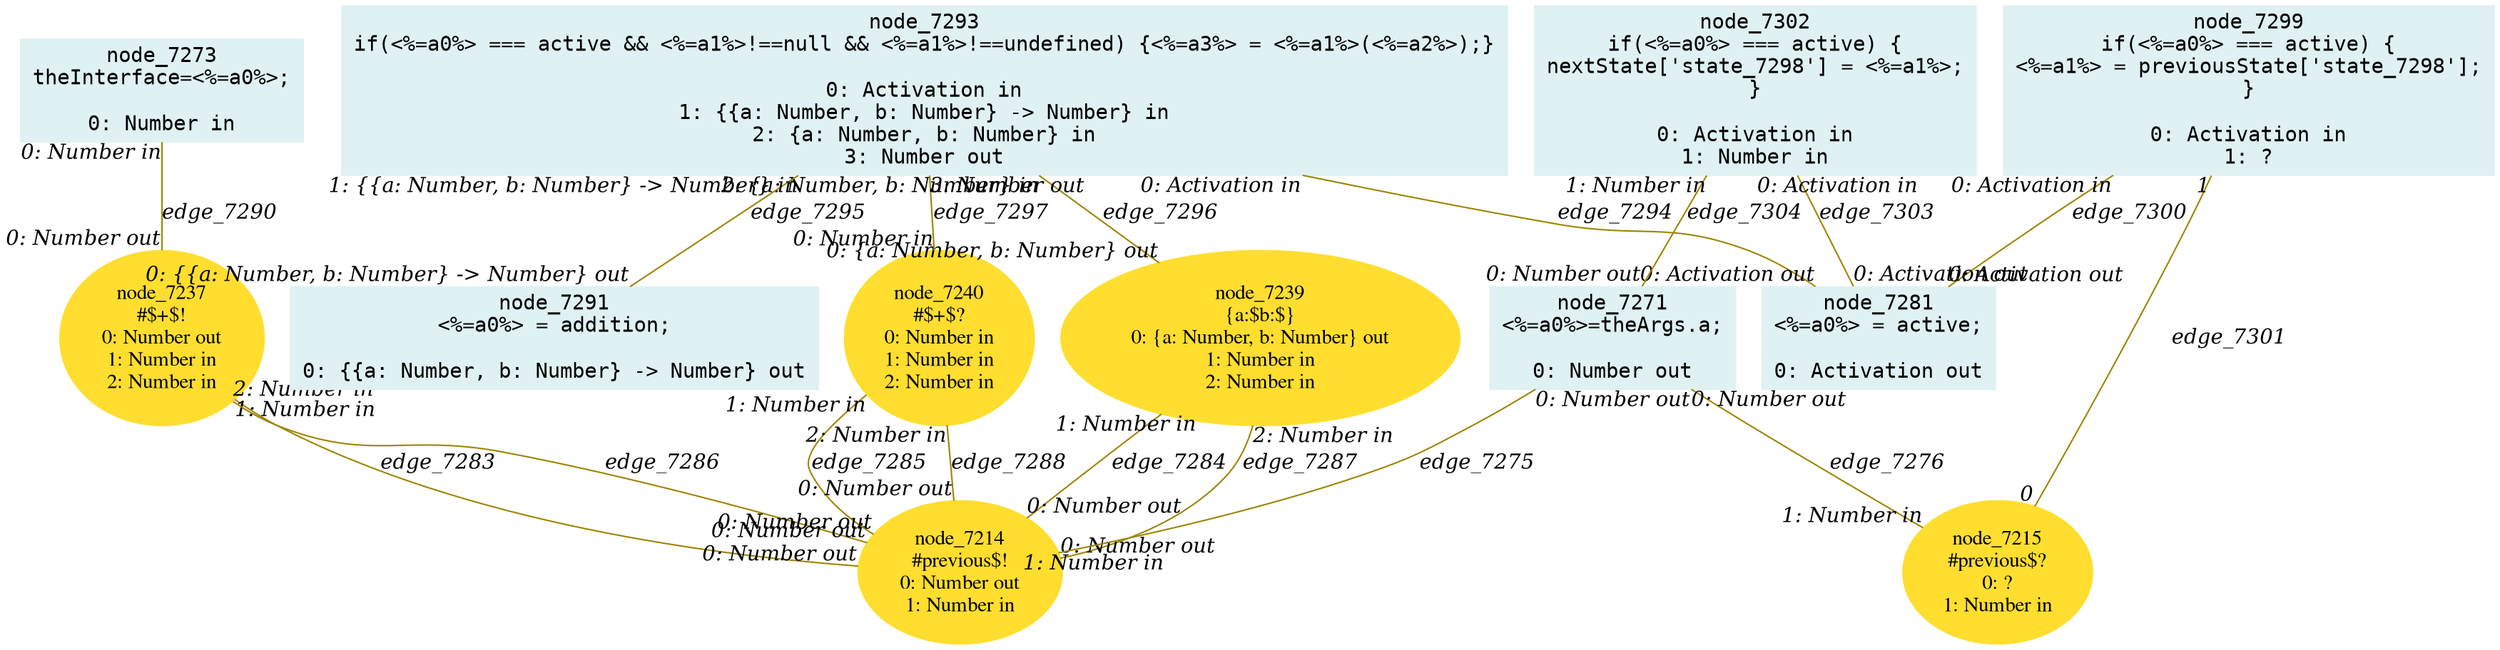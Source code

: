 digraph g{node_7214 [shape="ellipse", style="filled", color="#ffde2f", fontname="Times", label="node_7214
#previous$!
0: Number out
1: Number in" ]
node_7215 [shape="ellipse", style="filled", color="#ffde2f", fontname="Times", label="node_7215
#previous$?
0: ?
1: Number in" ]
node_7237 [shape="ellipse", style="filled", color="#ffde2f", fontname="Times", label="node_7237
#$+$!
0: Number out
1: Number in
2: Number in" ]
node_7239 [shape="ellipse", style="filled", color="#ffde2f", fontname="Times", label="node_7239
{a:$b:$}
0: {a: Number, b: Number} out
1: Number in
2: Number in" ]
node_7240 [shape="ellipse", style="filled", color="#ffde2f", fontname="Times", label="node_7240
#$+$?
0: Number in
1: Number in
2: Number in" ]
node_7271 [shape="box", style="filled", color="#dff1f2", fontname="Courier", label="node_7271
<%=a0%>=theArgs.a;

0: Number out" ]
node_7273 [shape="box", style="filled", color="#dff1f2", fontname="Courier", label="node_7273
theInterface=<%=a0%>;

0: Number in" ]
node_7281 [shape="box", style="filled", color="#dff1f2", fontname="Courier", label="node_7281
<%=a0%> = active;

0: Activation out" ]
node_7291 [shape="box", style="filled", color="#dff1f2", fontname="Courier", label="node_7291
<%=a0%> = addition;

0: {{a: Number, b: Number} -> Number} out" ]
node_7293 [shape="box", style="filled", color="#dff1f2", fontname="Courier", label="node_7293
if(<%=a0%> === active && <%=a1%>!==null && <%=a1%>!==undefined) {<%=a3%> = <%=a1%>(<%=a2%>);}

0: Activation in
1: {{a: Number, b: Number} -> Number} in
2: {a: Number, b: Number} in
3: Number out" ]
node_7299 [shape="box", style="filled", color="#dff1f2", fontname="Courier", label="node_7299
if(<%=a0%> === active) {
<%=a1%> = previousState['state_7298'];
}

0: Activation in
1: ?" ]
node_7302 [shape="box", style="filled", color="#dff1f2", fontname="Courier", label="node_7302
if(<%=a0%> === active) {
nextState['state_7298'] = <%=a1%>;
}

0: Activation in
1: Number in" ]
node_7271 -> node_7214 [dir=none, arrowHead=none, fontname="Times-Italic", arrowsize=1, color="#9d8400", label="edge_7275",  headlabel="1: Number in", taillabel="0: Number out" ]
node_7271 -> node_7215 [dir=none, arrowHead=none, fontname="Times-Italic", arrowsize=1, color="#9d8400", label="edge_7276",  headlabel="1: Number in", taillabel="0: Number out" ]
node_7237 -> node_7214 [dir=none, arrowHead=none, fontname="Times-Italic", arrowsize=1, color="#9d8400", label="edge_7283",  headlabel="0: Number out", taillabel="1: Number in" ]
node_7239 -> node_7214 [dir=none, arrowHead=none, fontname="Times-Italic", arrowsize=1, color="#9d8400", label="edge_7284",  headlabel="0: Number out", taillabel="1: Number in" ]
node_7240 -> node_7214 [dir=none, arrowHead=none, fontname="Times-Italic", arrowsize=1, color="#9d8400", label="edge_7285",  headlabel="0: Number out", taillabel="1: Number in" ]
node_7237 -> node_7214 [dir=none, arrowHead=none, fontname="Times-Italic", arrowsize=1, color="#9d8400", label="edge_7286",  headlabel="0: Number out", taillabel="2: Number in" ]
node_7239 -> node_7214 [dir=none, arrowHead=none, fontname="Times-Italic", arrowsize=1, color="#9d8400", label="edge_7287",  headlabel="0: Number out", taillabel="2: Number in" ]
node_7240 -> node_7214 [dir=none, arrowHead=none, fontname="Times-Italic", arrowsize=1, color="#9d8400", label="edge_7288",  headlabel="0: Number out", taillabel="2: Number in" ]
node_7273 -> node_7237 [dir=none, arrowHead=none, fontname="Times-Italic", arrowsize=1, color="#9d8400", label="edge_7290",  headlabel="0: Number out", taillabel="0: Number in" ]
node_7293 -> node_7281 [dir=none, arrowHead=none, fontname="Times-Italic", arrowsize=1, color="#9d8400", label="edge_7294",  headlabel="0: Activation out", taillabel="0: Activation in" ]
node_7293 -> node_7291 [dir=none, arrowHead=none, fontname="Times-Italic", arrowsize=1, color="#9d8400", label="edge_7295",  headlabel="0: {{a: Number, b: Number} -> Number} out", taillabel="1: {{a: Number, b: Number} -> Number} in" ]
node_7293 -> node_7239 [dir=none, arrowHead=none, fontname="Times-Italic", arrowsize=1, color="#9d8400", label="edge_7296",  headlabel="0: {a: Number, b: Number} out", taillabel="2: {a: Number, b: Number} in" ]
node_7293 -> node_7240 [dir=none, arrowHead=none, fontname="Times-Italic", arrowsize=1, color="#9d8400", label="edge_7297",  headlabel="0: Number in", taillabel="3: Number out" ]
node_7299 -> node_7281 [dir=none, arrowHead=none, fontname="Times-Italic", arrowsize=1, color="#9d8400", label="edge_7300",  headlabel="0: Activation out", taillabel="0: Activation in" ]
node_7299 -> node_7215 [dir=none, arrowHead=none, fontname="Times-Italic", arrowsize=1, color="#9d8400", label="edge_7301",  headlabel="0", taillabel="1" ]
node_7302 -> node_7281 [dir=none, arrowHead=none, fontname="Times-Italic", arrowsize=1, color="#9d8400", label="edge_7303",  headlabel="0: Activation out", taillabel="0: Activation in" ]
node_7302 -> node_7271 [dir=none, arrowHead=none, fontname="Times-Italic", arrowsize=1, color="#9d8400", label="edge_7304",  headlabel="0: Number out", taillabel="1: Number in" ]
}
